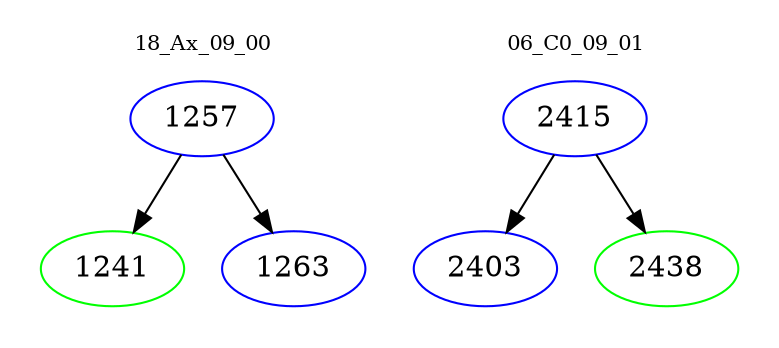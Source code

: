 digraph{
subgraph cluster_0 {
color = white
label = "18_Ax_09_00";
fontsize=10;
T0_1257 [label="1257", color="blue"]
T0_1257 -> T0_1241 [color="black"]
T0_1241 [label="1241", color="green"]
T0_1257 -> T0_1263 [color="black"]
T0_1263 [label="1263", color="blue"]
}
subgraph cluster_1 {
color = white
label = "06_C0_09_01";
fontsize=10;
T1_2415 [label="2415", color="blue"]
T1_2415 -> T1_2403 [color="black"]
T1_2403 [label="2403", color="blue"]
T1_2415 -> T1_2438 [color="black"]
T1_2438 [label="2438", color="green"]
}
}
